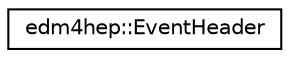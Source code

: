 digraph "Graphical Class Hierarchy"
{
 // LATEX_PDF_SIZE
  edge [fontname="Helvetica",fontsize="10",labelfontname="Helvetica",labelfontsize="10"];
  node [fontname="Helvetica",fontsize="10",shape=record];
  rankdir="LR";
  Node0 [label="edm4hep::EventHeader",height=0.2,width=0.4,color="black", fillcolor="white", style="filled",URL="$classedm4hep_1_1_event_header.html",tooltip="Event Header."];
}
